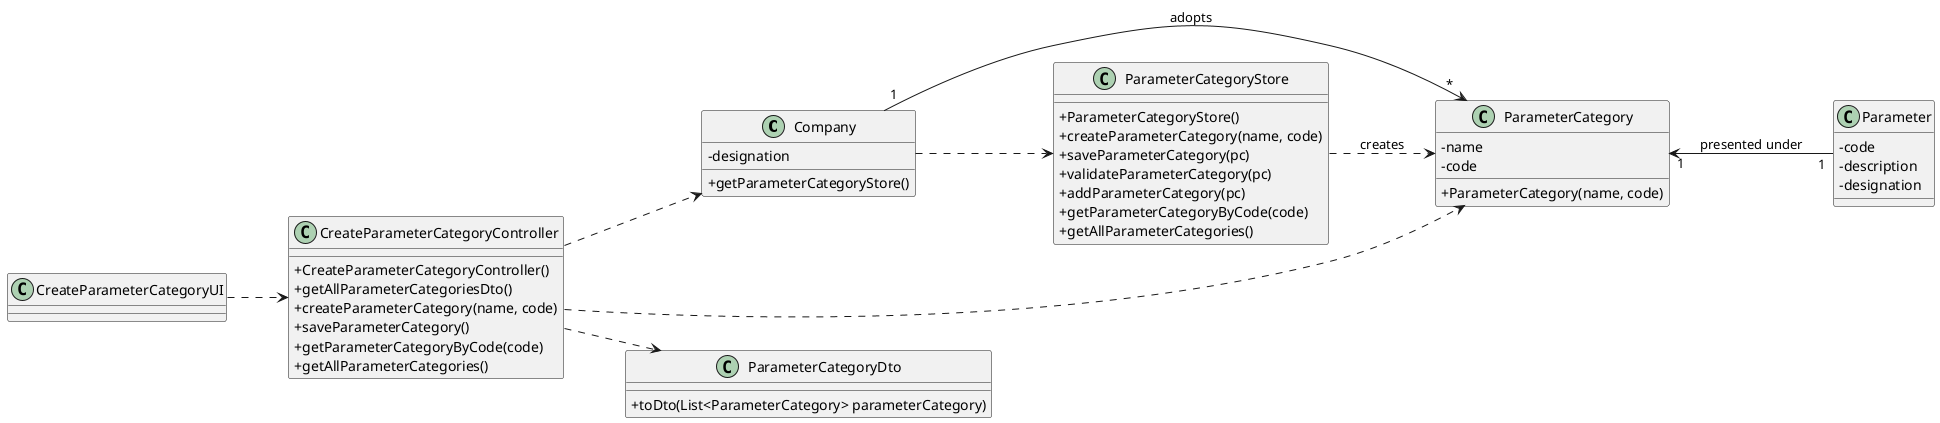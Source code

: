 @startuml
skinparam classAttributeIconSize 0
left to right direction

class "Company" as COMP {
-designation
+getParameterCategoryStore()
}

class "ParameterCategory" as PC {
-name
-code
+ParameterCategory(name, code)
}

class "Parameter" as P{
-code
-description
-designation
}

class "ParameterCategoryDto" as pcDto{
+toDto(List<ParameterCategory> parameterCategory)
}

class "CreateParameterCategoryController" as CPCC {
+CreateParameterCategoryController()
+getAllParameterCategoriesDto()
+createParameterCategory(name, code)
+saveParameterCategory()
+getParameterCategoryByCode(code)
+getAllParameterCategories()
}

class "ParameterCategoryStore" as PCS {
+ParameterCategoryStore()
+createParameterCategory(name, code)
+saveParameterCategory(pc)
+validateParameterCategory(pc)
+addParameterCategory(pc)
+getParameterCategoryByCode(code)
+getAllParameterCategories()
}

class "CreateParameterCategoryUI" as CPCUI
class "ParameterCategory" as PC
class "CreateParameterCategoryController" as CPCC

CPCUI ..> CPCC
COMP ..> PCS
PCS ..> PC  :creates
CPCC ..> PC
CPCC ..> COMP
CPCC ..> pcDto
PC "1" <-- "1" P : presented under
COMP "1" --> "*" PC : adopts

@enduml